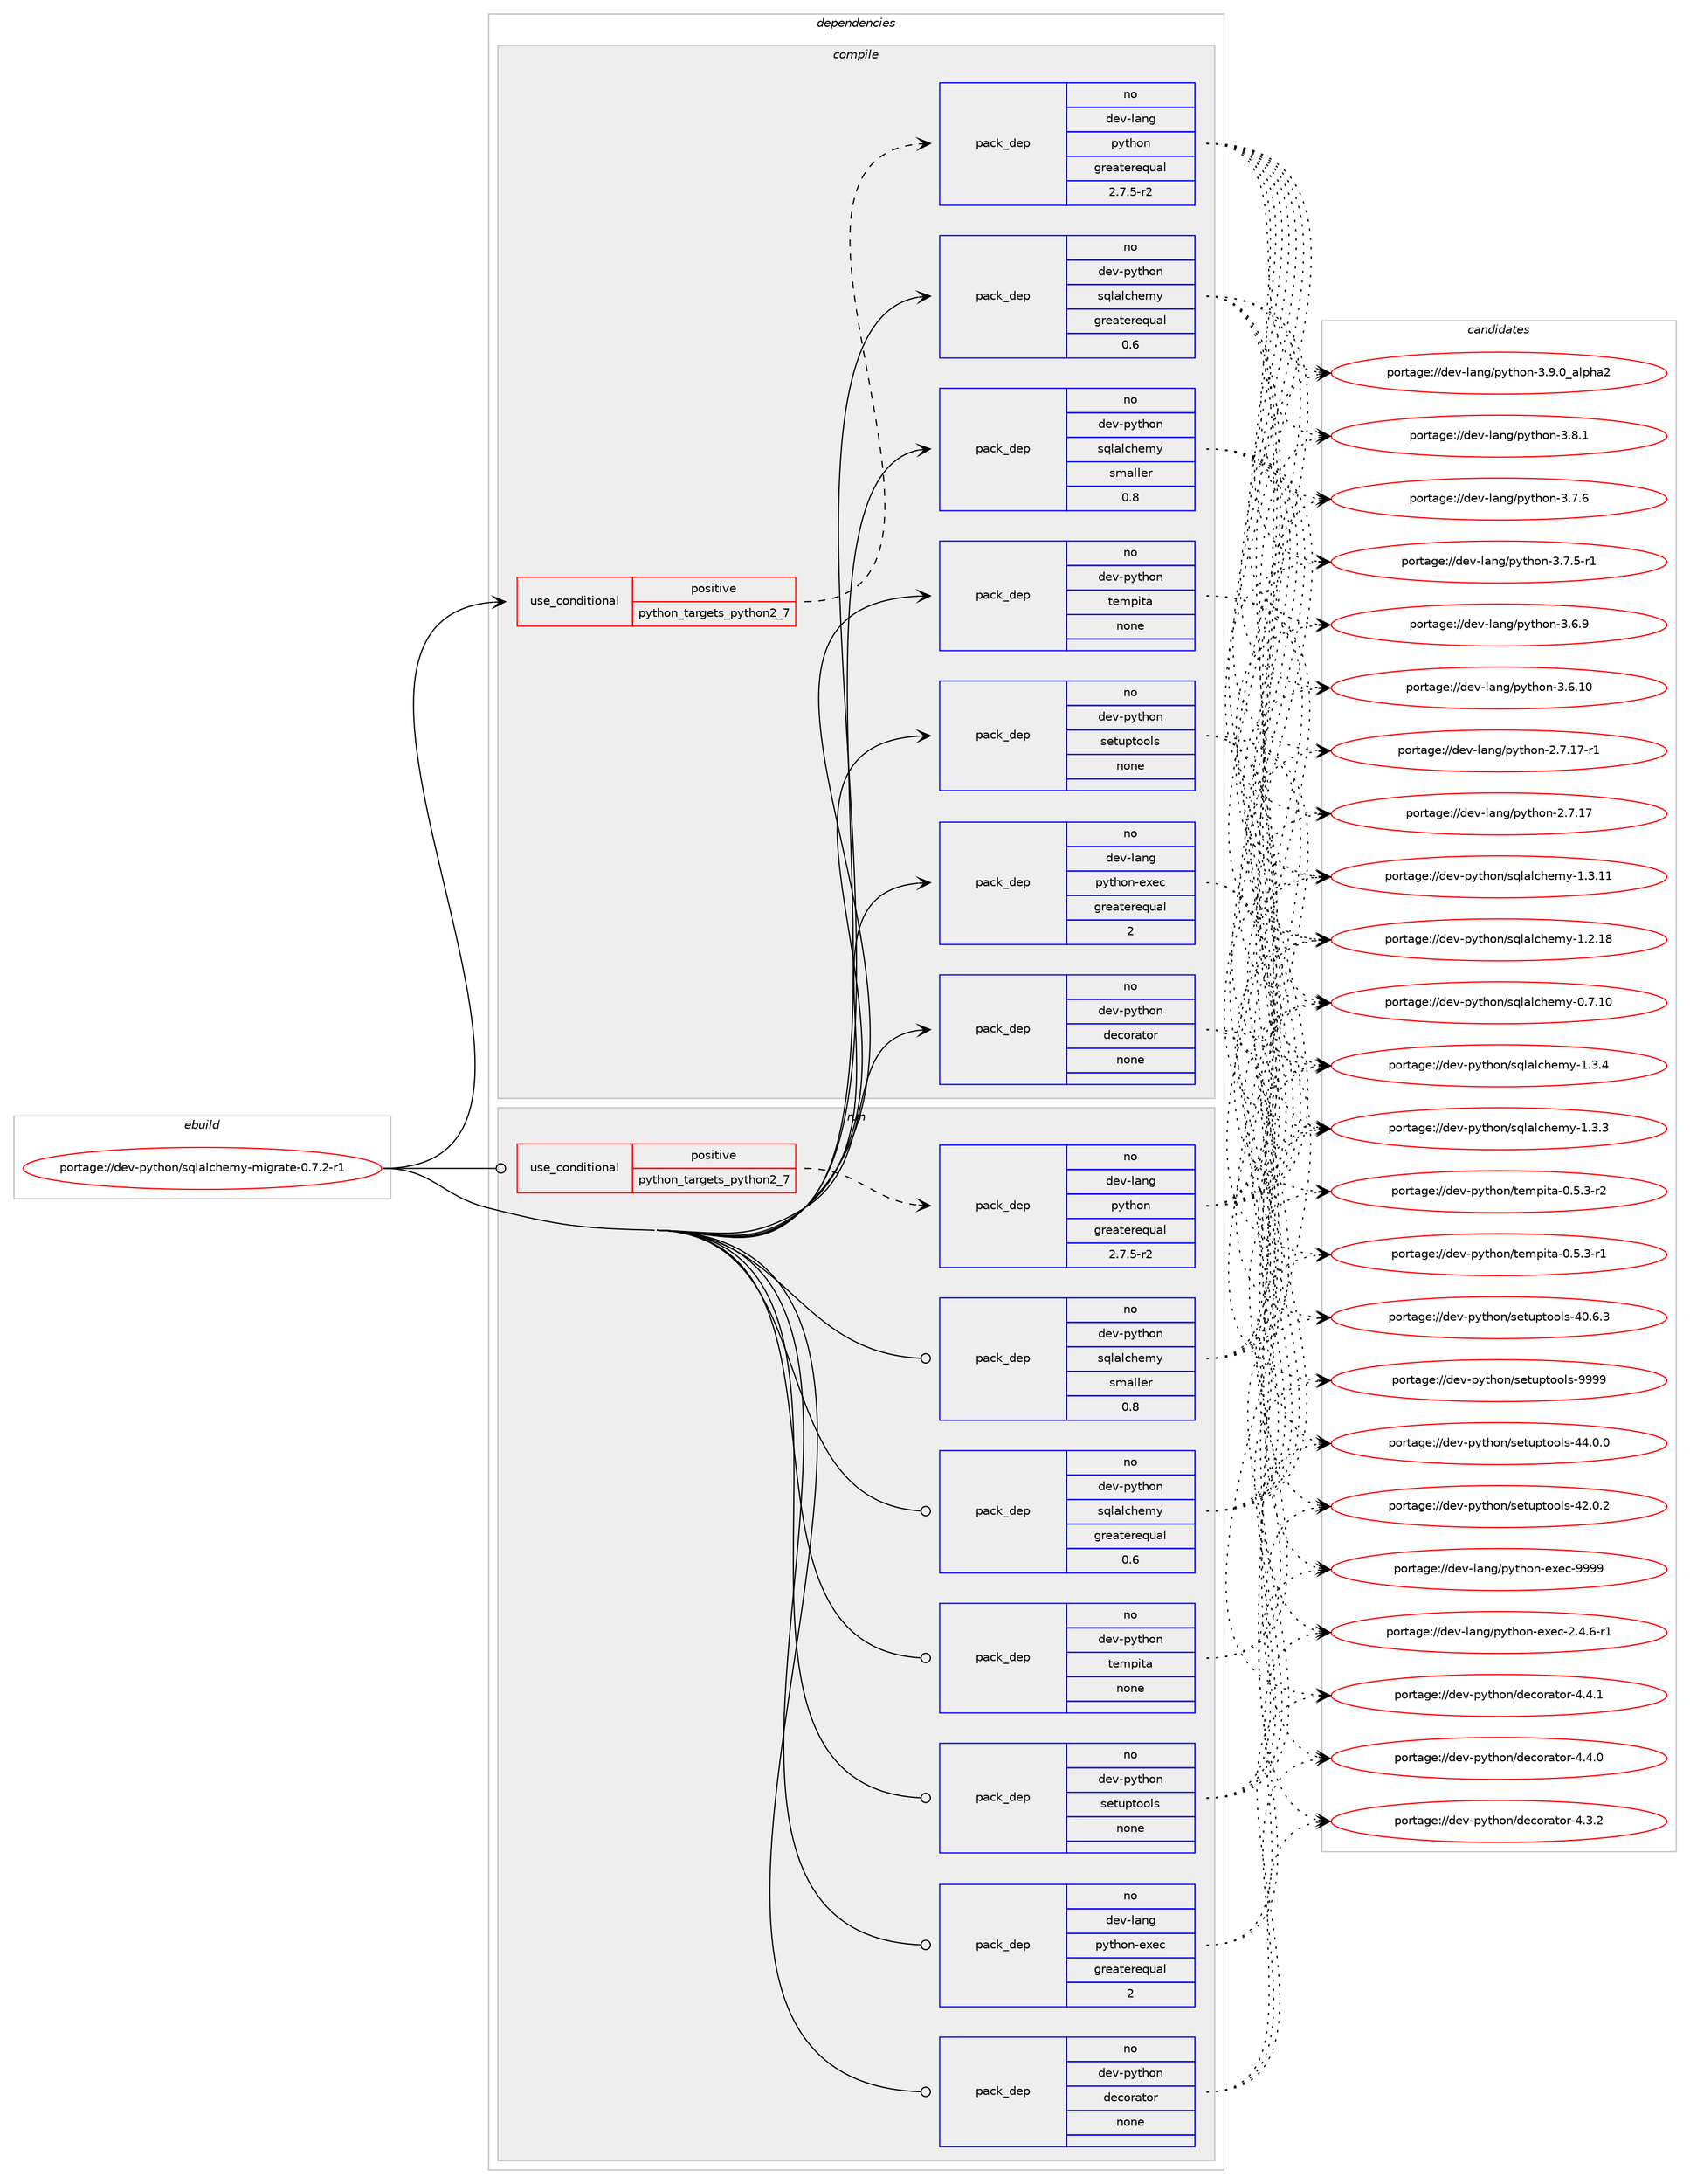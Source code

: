 digraph prolog {

# *************
# Graph options
# *************

newrank=true;
concentrate=true;
compound=true;
graph [rankdir=LR,fontname=Helvetica,fontsize=10,ranksep=1.5];#, ranksep=2.5, nodesep=0.2];
edge  [arrowhead=vee];
node  [fontname=Helvetica,fontsize=10];

# **********
# The ebuild
# **********

subgraph cluster_leftcol {
color=gray;
label=<<i>ebuild</i>>;
id [label="portage://dev-python/sqlalchemy-migrate-0.7.2-r1", color=red, width=4, href="../dev-python/sqlalchemy-migrate-0.7.2-r1.svg"];
}

# ****************
# The dependencies
# ****************

subgraph cluster_midcol {
color=gray;
label=<<i>dependencies</i>>;
subgraph cluster_compile {
fillcolor="#eeeeee";
style=filled;
label=<<i>compile</i>>;
subgraph cond105427 {
dependency423924 [label=<<TABLE BORDER="0" CELLBORDER="1" CELLSPACING="0" CELLPADDING="4"><TR><TD ROWSPAN="3" CELLPADDING="10">use_conditional</TD></TR><TR><TD>positive</TD></TR><TR><TD>python_targets_python2_7</TD></TR></TABLE>>, shape=none, color=red];
subgraph pack313599 {
dependency423925 [label=<<TABLE BORDER="0" CELLBORDER="1" CELLSPACING="0" CELLPADDING="4" WIDTH="220"><TR><TD ROWSPAN="6" CELLPADDING="30">pack_dep</TD></TR><TR><TD WIDTH="110">no</TD></TR><TR><TD>dev-lang</TD></TR><TR><TD>python</TD></TR><TR><TD>greaterequal</TD></TR><TR><TD>2.7.5-r2</TD></TR></TABLE>>, shape=none, color=blue];
}
dependency423924:e -> dependency423925:w [weight=20,style="dashed",arrowhead="vee"];
}
id:e -> dependency423924:w [weight=20,style="solid",arrowhead="vee"];
subgraph pack313600 {
dependency423926 [label=<<TABLE BORDER="0" CELLBORDER="1" CELLSPACING="0" CELLPADDING="4" WIDTH="220"><TR><TD ROWSPAN="6" CELLPADDING="30">pack_dep</TD></TR><TR><TD WIDTH="110">no</TD></TR><TR><TD>dev-lang</TD></TR><TR><TD>python-exec</TD></TR><TR><TD>greaterequal</TD></TR><TR><TD>2</TD></TR></TABLE>>, shape=none, color=blue];
}
id:e -> dependency423926:w [weight=20,style="solid",arrowhead="vee"];
subgraph pack313601 {
dependency423927 [label=<<TABLE BORDER="0" CELLBORDER="1" CELLSPACING="0" CELLPADDING="4" WIDTH="220"><TR><TD ROWSPAN="6" CELLPADDING="30">pack_dep</TD></TR><TR><TD WIDTH="110">no</TD></TR><TR><TD>dev-python</TD></TR><TR><TD>decorator</TD></TR><TR><TD>none</TD></TR><TR><TD></TD></TR></TABLE>>, shape=none, color=blue];
}
id:e -> dependency423927:w [weight=20,style="solid",arrowhead="vee"];
subgraph pack313602 {
dependency423928 [label=<<TABLE BORDER="0" CELLBORDER="1" CELLSPACING="0" CELLPADDING="4" WIDTH="220"><TR><TD ROWSPAN="6" CELLPADDING="30">pack_dep</TD></TR><TR><TD WIDTH="110">no</TD></TR><TR><TD>dev-python</TD></TR><TR><TD>setuptools</TD></TR><TR><TD>none</TD></TR><TR><TD></TD></TR></TABLE>>, shape=none, color=blue];
}
id:e -> dependency423928:w [weight=20,style="solid",arrowhead="vee"];
subgraph pack313603 {
dependency423929 [label=<<TABLE BORDER="0" CELLBORDER="1" CELLSPACING="0" CELLPADDING="4" WIDTH="220"><TR><TD ROWSPAN="6" CELLPADDING="30">pack_dep</TD></TR><TR><TD WIDTH="110">no</TD></TR><TR><TD>dev-python</TD></TR><TR><TD>sqlalchemy</TD></TR><TR><TD>greaterequal</TD></TR><TR><TD>0.6</TD></TR></TABLE>>, shape=none, color=blue];
}
id:e -> dependency423929:w [weight=20,style="solid",arrowhead="vee"];
subgraph pack313604 {
dependency423930 [label=<<TABLE BORDER="0" CELLBORDER="1" CELLSPACING="0" CELLPADDING="4" WIDTH="220"><TR><TD ROWSPAN="6" CELLPADDING="30">pack_dep</TD></TR><TR><TD WIDTH="110">no</TD></TR><TR><TD>dev-python</TD></TR><TR><TD>sqlalchemy</TD></TR><TR><TD>smaller</TD></TR><TR><TD>0.8</TD></TR></TABLE>>, shape=none, color=blue];
}
id:e -> dependency423930:w [weight=20,style="solid",arrowhead="vee"];
subgraph pack313605 {
dependency423931 [label=<<TABLE BORDER="0" CELLBORDER="1" CELLSPACING="0" CELLPADDING="4" WIDTH="220"><TR><TD ROWSPAN="6" CELLPADDING="30">pack_dep</TD></TR><TR><TD WIDTH="110">no</TD></TR><TR><TD>dev-python</TD></TR><TR><TD>tempita</TD></TR><TR><TD>none</TD></TR><TR><TD></TD></TR></TABLE>>, shape=none, color=blue];
}
id:e -> dependency423931:w [weight=20,style="solid",arrowhead="vee"];
}
subgraph cluster_compileandrun {
fillcolor="#eeeeee";
style=filled;
label=<<i>compile and run</i>>;
}
subgraph cluster_run {
fillcolor="#eeeeee";
style=filled;
label=<<i>run</i>>;
subgraph cond105428 {
dependency423932 [label=<<TABLE BORDER="0" CELLBORDER="1" CELLSPACING="0" CELLPADDING="4"><TR><TD ROWSPAN="3" CELLPADDING="10">use_conditional</TD></TR><TR><TD>positive</TD></TR><TR><TD>python_targets_python2_7</TD></TR></TABLE>>, shape=none, color=red];
subgraph pack313606 {
dependency423933 [label=<<TABLE BORDER="0" CELLBORDER="1" CELLSPACING="0" CELLPADDING="4" WIDTH="220"><TR><TD ROWSPAN="6" CELLPADDING="30">pack_dep</TD></TR><TR><TD WIDTH="110">no</TD></TR><TR><TD>dev-lang</TD></TR><TR><TD>python</TD></TR><TR><TD>greaterequal</TD></TR><TR><TD>2.7.5-r2</TD></TR></TABLE>>, shape=none, color=blue];
}
dependency423932:e -> dependency423933:w [weight=20,style="dashed",arrowhead="vee"];
}
id:e -> dependency423932:w [weight=20,style="solid",arrowhead="odot"];
subgraph pack313607 {
dependency423934 [label=<<TABLE BORDER="0" CELLBORDER="1" CELLSPACING="0" CELLPADDING="4" WIDTH="220"><TR><TD ROWSPAN="6" CELLPADDING="30">pack_dep</TD></TR><TR><TD WIDTH="110">no</TD></TR><TR><TD>dev-lang</TD></TR><TR><TD>python-exec</TD></TR><TR><TD>greaterequal</TD></TR><TR><TD>2</TD></TR></TABLE>>, shape=none, color=blue];
}
id:e -> dependency423934:w [weight=20,style="solid",arrowhead="odot"];
subgraph pack313608 {
dependency423935 [label=<<TABLE BORDER="0" CELLBORDER="1" CELLSPACING="0" CELLPADDING="4" WIDTH="220"><TR><TD ROWSPAN="6" CELLPADDING="30">pack_dep</TD></TR><TR><TD WIDTH="110">no</TD></TR><TR><TD>dev-python</TD></TR><TR><TD>decorator</TD></TR><TR><TD>none</TD></TR><TR><TD></TD></TR></TABLE>>, shape=none, color=blue];
}
id:e -> dependency423935:w [weight=20,style="solid",arrowhead="odot"];
subgraph pack313609 {
dependency423936 [label=<<TABLE BORDER="0" CELLBORDER="1" CELLSPACING="0" CELLPADDING="4" WIDTH="220"><TR><TD ROWSPAN="6" CELLPADDING="30">pack_dep</TD></TR><TR><TD WIDTH="110">no</TD></TR><TR><TD>dev-python</TD></TR><TR><TD>setuptools</TD></TR><TR><TD>none</TD></TR><TR><TD></TD></TR></TABLE>>, shape=none, color=blue];
}
id:e -> dependency423936:w [weight=20,style="solid",arrowhead="odot"];
subgraph pack313610 {
dependency423937 [label=<<TABLE BORDER="0" CELLBORDER="1" CELLSPACING="0" CELLPADDING="4" WIDTH="220"><TR><TD ROWSPAN="6" CELLPADDING="30">pack_dep</TD></TR><TR><TD WIDTH="110">no</TD></TR><TR><TD>dev-python</TD></TR><TR><TD>sqlalchemy</TD></TR><TR><TD>greaterequal</TD></TR><TR><TD>0.6</TD></TR></TABLE>>, shape=none, color=blue];
}
id:e -> dependency423937:w [weight=20,style="solid",arrowhead="odot"];
subgraph pack313611 {
dependency423938 [label=<<TABLE BORDER="0" CELLBORDER="1" CELLSPACING="0" CELLPADDING="4" WIDTH="220"><TR><TD ROWSPAN="6" CELLPADDING="30">pack_dep</TD></TR><TR><TD WIDTH="110">no</TD></TR><TR><TD>dev-python</TD></TR><TR><TD>sqlalchemy</TD></TR><TR><TD>smaller</TD></TR><TR><TD>0.8</TD></TR></TABLE>>, shape=none, color=blue];
}
id:e -> dependency423938:w [weight=20,style="solid",arrowhead="odot"];
subgraph pack313612 {
dependency423939 [label=<<TABLE BORDER="0" CELLBORDER="1" CELLSPACING="0" CELLPADDING="4" WIDTH="220"><TR><TD ROWSPAN="6" CELLPADDING="30">pack_dep</TD></TR><TR><TD WIDTH="110">no</TD></TR><TR><TD>dev-python</TD></TR><TR><TD>tempita</TD></TR><TR><TD>none</TD></TR><TR><TD></TD></TR></TABLE>>, shape=none, color=blue];
}
id:e -> dependency423939:w [weight=20,style="solid",arrowhead="odot"];
}
}

# **************
# The candidates
# **************

subgraph cluster_choices {
rank=same;
color=gray;
label=<<i>candidates</i>>;

subgraph choice313599 {
color=black;
nodesep=1;
choice10010111845108971101034711212111610411111045514657464895971081121049750 [label="portage://dev-lang/python-3.9.0_alpha2", color=red, width=4,href="../dev-lang/python-3.9.0_alpha2.svg"];
choice100101118451089711010347112121116104111110455146564649 [label="portage://dev-lang/python-3.8.1", color=red, width=4,href="../dev-lang/python-3.8.1.svg"];
choice100101118451089711010347112121116104111110455146554654 [label="portage://dev-lang/python-3.7.6", color=red, width=4,href="../dev-lang/python-3.7.6.svg"];
choice1001011184510897110103471121211161041111104551465546534511449 [label="portage://dev-lang/python-3.7.5-r1", color=red, width=4,href="../dev-lang/python-3.7.5-r1.svg"];
choice100101118451089711010347112121116104111110455146544657 [label="portage://dev-lang/python-3.6.9", color=red, width=4,href="../dev-lang/python-3.6.9.svg"];
choice10010111845108971101034711212111610411111045514654464948 [label="portage://dev-lang/python-3.6.10", color=red, width=4,href="../dev-lang/python-3.6.10.svg"];
choice100101118451089711010347112121116104111110455046554649554511449 [label="portage://dev-lang/python-2.7.17-r1", color=red, width=4,href="../dev-lang/python-2.7.17-r1.svg"];
choice10010111845108971101034711212111610411111045504655464955 [label="portage://dev-lang/python-2.7.17", color=red, width=4,href="../dev-lang/python-2.7.17.svg"];
dependency423925:e -> choice10010111845108971101034711212111610411111045514657464895971081121049750:w [style=dotted,weight="100"];
dependency423925:e -> choice100101118451089711010347112121116104111110455146564649:w [style=dotted,weight="100"];
dependency423925:e -> choice100101118451089711010347112121116104111110455146554654:w [style=dotted,weight="100"];
dependency423925:e -> choice1001011184510897110103471121211161041111104551465546534511449:w [style=dotted,weight="100"];
dependency423925:e -> choice100101118451089711010347112121116104111110455146544657:w [style=dotted,weight="100"];
dependency423925:e -> choice10010111845108971101034711212111610411111045514654464948:w [style=dotted,weight="100"];
dependency423925:e -> choice100101118451089711010347112121116104111110455046554649554511449:w [style=dotted,weight="100"];
dependency423925:e -> choice10010111845108971101034711212111610411111045504655464955:w [style=dotted,weight="100"];
}
subgraph choice313600 {
color=black;
nodesep=1;
choice10010111845108971101034711212111610411111045101120101994557575757 [label="portage://dev-lang/python-exec-9999", color=red, width=4,href="../dev-lang/python-exec-9999.svg"];
choice10010111845108971101034711212111610411111045101120101994550465246544511449 [label="portage://dev-lang/python-exec-2.4.6-r1", color=red, width=4,href="../dev-lang/python-exec-2.4.6-r1.svg"];
dependency423926:e -> choice10010111845108971101034711212111610411111045101120101994557575757:w [style=dotted,weight="100"];
dependency423926:e -> choice10010111845108971101034711212111610411111045101120101994550465246544511449:w [style=dotted,weight="100"];
}
subgraph choice313601 {
color=black;
nodesep=1;
choice10010111845112121116104111110471001019911111497116111114455246524649 [label="portage://dev-python/decorator-4.4.1", color=red, width=4,href="../dev-python/decorator-4.4.1.svg"];
choice10010111845112121116104111110471001019911111497116111114455246524648 [label="portage://dev-python/decorator-4.4.0", color=red, width=4,href="../dev-python/decorator-4.4.0.svg"];
choice10010111845112121116104111110471001019911111497116111114455246514650 [label="portage://dev-python/decorator-4.3.2", color=red, width=4,href="../dev-python/decorator-4.3.2.svg"];
dependency423927:e -> choice10010111845112121116104111110471001019911111497116111114455246524649:w [style=dotted,weight="100"];
dependency423927:e -> choice10010111845112121116104111110471001019911111497116111114455246524648:w [style=dotted,weight="100"];
dependency423927:e -> choice10010111845112121116104111110471001019911111497116111114455246514650:w [style=dotted,weight="100"];
}
subgraph choice313602 {
color=black;
nodesep=1;
choice10010111845112121116104111110471151011161171121161111111081154557575757 [label="portage://dev-python/setuptools-9999", color=red, width=4,href="../dev-python/setuptools-9999.svg"];
choice100101118451121211161041111104711510111611711211611111110811545525246484648 [label="portage://dev-python/setuptools-44.0.0", color=red, width=4,href="../dev-python/setuptools-44.0.0.svg"];
choice100101118451121211161041111104711510111611711211611111110811545525046484650 [label="portage://dev-python/setuptools-42.0.2", color=red, width=4,href="../dev-python/setuptools-42.0.2.svg"];
choice100101118451121211161041111104711510111611711211611111110811545524846544651 [label="portage://dev-python/setuptools-40.6.3", color=red, width=4,href="../dev-python/setuptools-40.6.3.svg"];
dependency423928:e -> choice10010111845112121116104111110471151011161171121161111111081154557575757:w [style=dotted,weight="100"];
dependency423928:e -> choice100101118451121211161041111104711510111611711211611111110811545525246484648:w [style=dotted,weight="100"];
dependency423928:e -> choice100101118451121211161041111104711510111611711211611111110811545525046484650:w [style=dotted,weight="100"];
dependency423928:e -> choice100101118451121211161041111104711510111611711211611111110811545524846544651:w [style=dotted,weight="100"];
}
subgraph choice313603 {
color=black;
nodesep=1;
choice10010111845112121116104111110471151131089710899104101109121454946514652 [label="portage://dev-python/sqlalchemy-1.3.4", color=red, width=4,href="../dev-python/sqlalchemy-1.3.4.svg"];
choice10010111845112121116104111110471151131089710899104101109121454946514651 [label="portage://dev-python/sqlalchemy-1.3.3", color=red, width=4,href="../dev-python/sqlalchemy-1.3.3.svg"];
choice1001011184511212111610411111047115113108971089910410110912145494651464949 [label="portage://dev-python/sqlalchemy-1.3.11", color=red, width=4,href="../dev-python/sqlalchemy-1.3.11.svg"];
choice1001011184511212111610411111047115113108971089910410110912145494650464956 [label="portage://dev-python/sqlalchemy-1.2.18", color=red, width=4,href="../dev-python/sqlalchemy-1.2.18.svg"];
choice1001011184511212111610411111047115113108971089910410110912145484655464948 [label="portage://dev-python/sqlalchemy-0.7.10", color=red, width=4,href="../dev-python/sqlalchemy-0.7.10.svg"];
dependency423929:e -> choice10010111845112121116104111110471151131089710899104101109121454946514652:w [style=dotted,weight="100"];
dependency423929:e -> choice10010111845112121116104111110471151131089710899104101109121454946514651:w [style=dotted,weight="100"];
dependency423929:e -> choice1001011184511212111610411111047115113108971089910410110912145494651464949:w [style=dotted,weight="100"];
dependency423929:e -> choice1001011184511212111610411111047115113108971089910410110912145494650464956:w [style=dotted,weight="100"];
dependency423929:e -> choice1001011184511212111610411111047115113108971089910410110912145484655464948:w [style=dotted,weight="100"];
}
subgraph choice313604 {
color=black;
nodesep=1;
choice10010111845112121116104111110471151131089710899104101109121454946514652 [label="portage://dev-python/sqlalchemy-1.3.4", color=red, width=4,href="../dev-python/sqlalchemy-1.3.4.svg"];
choice10010111845112121116104111110471151131089710899104101109121454946514651 [label="portage://dev-python/sqlalchemy-1.3.3", color=red, width=4,href="../dev-python/sqlalchemy-1.3.3.svg"];
choice1001011184511212111610411111047115113108971089910410110912145494651464949 [label="portage://dev-python/sqlalchemy-1.3.11", color=red, width=4,href="../dev-python/sqlalchemy-1.3.11.svg"];
choice1001011184511212111610411111047115113108971089910410110912145494650464956 [label="portage://dev-python/sqlalchemy-1.2.18", color=red, width=4,href="../dev-python/sqlalchemy-1.2.18.svg"];
choice1001011184511212111610411111047115113108971089910410110912145484655464948 [label="portage://dev-python/sqlalchemy-0.7.10", color=red, width=4,href="../dev-python/sqlalchemy-0.7.10.svg"];
dependency423930:e -> choice10010111845112121116104111110471151131089710899104101109121454946514652:w [style=dotted,weight="100"];
dependency423930:e -> choice10010111845112121116104111110471151131089710899104101109121454946514651:w [style=dotted,weight="100"];
dependency423930:e -> choice1001011184511212111610411111047115113108971089910410110912145494651464949:w [style=dotted,weight="100"];
dependency423930:e -> choice1001011184511212111610411111047115113108971089910410110912145494650464956:w [style=dotted,weight="100"];
dependency423930:e -> choice1001011184511212111610411111047115113108971089910410110912145484655464948:w [style=dotted,weight="100"];
}
subgraph choice313605 {
color=black;
nodesep=1;
choice1001011184511212111610411111047116101109112105116974548465346514511450 [label="portage://dev-python/tempita-0.5.3-r2", color=red, width=4,href="../dev-python/tempita-0.5.3-r2.svg"];
choice1001011184511212111610411111047116101109112105116974548465346514511449 [label="portage://dev-python/tempita-0.5.3-r1", color=red, width=4,href="../dev-python/tempita-0.5.3-r1.svg"];
dependency423931:e -> choice1001011184511212111610411111047116101109112105116974548465346514511450:w [style=dotted,weight="100"];
dependency423931:e -> choice1001011184511212111610411111047116101109112105116974548465346514511449:w [style=dotted,weight="100"];
}
subgraph choice313606 {
color=black;
nodesep=1;
choice10010111845108971101034711212111610411111045514657464895971081121049750 [label="portage://dev-lang/python-3.9.0_alpha2", color=red, width=4,href="../dev-lang/python-3.9.0_alpha2.svg"];
choice100101118451089711010347112121116104111110455146564649 [label="portage://dev-lang/python-3.8.1", color=red, width=4,href="../dev-lang/python-3.8.1.svg"];
choice100101118451089711010347112121116104111110455146554654 [label="portage://dev-lang/python-3.7.6", color=red, width=4,href="../dev-lang/python-3.7.6.svg"];
choice1001011184510897110103471121211161041111104551465546534511449 [label="portage://dev-lang/python-3.7.5-r1", color=red, width=4,href="../dev-lang/python-3.7.5-r1.svg"];
choice100101118451089711010347112121116104111110455146544657 [label="portage://dev-lang/python-3.6.9", color=red, width=4,href="../dev-lang/python-3.6.9.svg"];
choice10010111845108971101034711212111610411111045514654464948 [label="portage://dev-lang/python-3.6.10", color=red, width=4,href="../dev-lang/python-3.6.10.svg"];
choice100101118451089711010347112121116104111110455046554649554511449 [label="portage://dev-lang/python-2.7.17-r1", color=red, width=4,href="../dev-lang/python-2.7.17-r1.svg"];
choice10010111845108971101034711212111610411111045504655464955 [label="portage://dev-lang/python-2.7.17", color=red, width=4,href="../dev-lang/python-2.7.17.svg"];
dependency423933:e -> choice10010111845108971101034711212111610411111045514657464895971081121049750:w [style=dotted,weight="100"];
dependency423933:e -> choice100101118451089711010347112121116104111110455146564649:w [style=dotted,weight="100"];
dependency423933:e -> choice100101118451089711010347112121116104111110455146554654:w [style=dotted,weight="100"];
dependency423933:e -> choice1001011184510897110103471121211161041111104551465546534511449:w [style=dotted,weight="100"];
dependency423933:e -> choice100101118451089711010347112121116104111110455146544657:w [style=dotted,weight="100"];
dependency423933:e -> choice10010111845108971101034711212111610411111045514654464948:w [style=dotted,weight="100"];
dependency423933:e -> choice100101118451089711010347112121116104111110455046554649554511449:w [style=dotted,weight="100"];
dependency423933:e -> choice10010111845108971101034711212111610411111045504655464955:w [style=dotted,weight="100"];
}
subgraph choice313607 {
color=black;
nodesep=1;
choice10010111845108971101034711212111610411111045101120101994557575757 [label="portage://dev-lang/python-exec-9999", color=red, width=4,href="../dev-lang/python-exec-9999.svg"];
choice10010111845108971101034711212111610411111045101120101994550465246544511449 [label="portage://dev-lang/python-exec-2.4.6-r1", color=red, width=4,href="../dev-lang/python-exec-2.4.6-r1.svg"];
dependency423934:e -> choice10010111845108971101034711212111610411111045101120101994557575757:w [style=dotted,weight="100"];
dependency423934:e -> choice10010111845108971101034711212111610411111045101120101994550465246544511449:w [style=dotted,weight="100"];
}
subgraph choice313608 {
color=black;
nodesep=1;
choice10010111845112121116104111110471001019911111497116111114455246524649 [label="portage://dev-python/decorator-4.4.1", color=red, width=4,href="../dev-python/decorator-4.4.1.svg"];
choice10010111845112121116104111110471001019911111497116111114455246524648 [label="portage://dev-python/decorator-4.4.0", color=red, width=4,href="../dev-python/decorator-4.4.0.svg"];
choice10010111845112121116104111110471001019911111497116111114455246514650 [label="portage://dev-python/decorator-4.3.2", color=red, width=4,href="../dev-python/decorator-4.3.2.svg"];
dependency423935:e -> choice10010111845112121116104111110471001019911111497116111114455246524649:w [style=dotted,weight="100"];
dependency423935:e -> choice10010111845112121116104111110471001019911111497116111114455246524648:w [style=dotted,weight="100"];
dependency423935:e -> choice10010111845112121116104111110471001019911111497116111114455246514650:w [style=dotted,weight="100"];
}
subgraph choice313609 {
color=black;
nodesep=1;
choice10010111845112121116104111110471151011161171121161111111081154557575757 [label="portage://dev-python/setuptools-9999", color=red, width=4,href="../dev-python/setuptools-9999.svg"];
choice100101118451121211161041111104711510111611711211611111110811545525246484648 [label="portage://dev-python/setuptools-44.0.0", color=red, width=4,href="../dev-python/setuptools-44.0.0.svg"];
choice100101118451121211161041111104711510111611711211611111110811545525046484650 [label="portage://dev-python/setuptools-42.0.2", color=red, width=4,href="../dev-python/setuptools-42.0.2.svg"];
choice100101118451121211161041111104711510111611711211611111110811545524846544651 [label="portage://dev-python/setuptools-40.6.3", color=red, width=4,href="../dev-python/setuptools-40.6.3.svg"];
dependency423936:e -> choice10010111845112121116104111110471151011161171121161111111081154557575757:w [style=dotted,weight="100"];
dependency423936:e -> choice100101118451121211161041111104711510111611711211611111110811545525246484648:w [style=dotted,weight="100"];
dependency423936:e -> choice100101118451121211161041111104711510111611711211611111110811545525046484650:w [style=dotted,weight="100"];
dependency423936:e -> choice100101118451121211161041111104711510111611711211611111110811545524846544651:w [style=dotted,weight="100"];
}
subgraph choice313610 {
color=black;
nodesep=1;
choice10010111845112121116104111110471151131089710899104101109121454946514652 [label="portage://dev-python/sqlalchemy-1.3.4", color=red, width=4,href="../dev-python/sqlalchemy-1.3.4.svg"];
choice10010111845112121116104111110471151131089710899104101109121454946514651 [label="portage://dev-python/sqlalchemy-1.3.3", color=red, width=4,href="../dev-python/sqlalchemy-1.3.3.svg"];
choice1001011184511212111610411111047115113108971089910410110912145494651464949 [label="portage://dev-python/sqlalchemy-1.3.11", color=red, width=4,href="../dev-python/sqlalchemy-1.3.11.svg"];
choice1001011184511212111610411111047115113108971089910410110912145494650464956 [label="portage://dev-python/sqlalchemy-1.2.18", color=red, width=4,href="../dev-python/sqlalchemy-1.2.18.svg"];
choice1001011184511212111610411111047115113108971089910410110912145484655464948 [label="portage://dev-python/sqlalchemy-0.7.10", color=red, width=4,href="../dev-python/sqlalchemy-0.7.10.svg"];
dependency423937:e -> choice10010111845112121116104111110471151131089710899104101109121454946514652:w [style=dotted,weight="100"];
dependency423937:e -> choice10010111845112121116104111110471151131089710899104101109121454946514651:w [style=dotted,weight="100"];
dependency423937:e -> choice1001011184511212111610411111047115113108971089910410110912145494651464949:w [style=dotted,weight="100"];
dependency423937:e -> choice1001011184511212111610411111047115113108971089910410110912145494650464956:w [style=dotted,weight="100"];
dependency423937:e -> choice1001011184511212111610411111047115113108971089910410110912145484655464948:w [style=dotted,weight="100"];
}
subgraph choice313611 {
color=black;
nodesep=1;
choice10010111845112121116104111110471151131089710899104101109121454946514652 [label="portage://dev-python/sqlalchemy-1.3.4", color=red, width=4,href="../dev-python/sqlalchemy-1.3.4.svg"];
choice10010111845112121116104111110471151131089710899104101109121454946514651 [label="portage://dev-python/sqlalchemy-1.3.3", color=red, width=4,href="../dev-python/sqlalchemy-1.3.3.svg"];
choice1001011184511212111610411111047115113108971089910410110912145494651464949 [label="portage://dev-python/sqlalchemy-1.3.11", color=red, width=4,href="../dev-python/sqlalchemy-1.3.11.svg"];
choice1001011184511212111610411111047115113108971089910410110912145494650464956 [label="portage://dev-python/sqlalchemy-1.2.18", color=red, width=4,href="../dev-python/sqlalchemy-1.2.18.svg"];
choice1001011184511212111610411111047115113108971089910410110912145484655464948 [label="portage://dev-python/sqlalchemy-0.7.10", color=red, width=4,href="../dev-python/sqlalchemy-0.7.10.svg"];
dependency423938:e -> choice10010111845112121116104111110471151131089710899104101109121454946514652:w [style=dotted,weight="100"];
dependency423938:e -> choice10010111845112121116104111110471151131089710899104101109121454946514651:w [style=dotted,weight="100"];
dependency423938:e -> choice1001011184511212111610411111047115113108971089910410110912145494651464949:w [style=dotted,weight="100"];
dependency423938:e -> choice1001011184511212111610411111047115113108971089910410110912145494650464956:w [style=dotted,weight="100"];
dependency423938:e -> choice1001011184511212111610411111047115113108971089910410110912145484655464948:w [style=dotted,weight="100"];
}
subgraph choice313612 {
color=black;
nodesep=1;
choice1001011184511212111610411111047116101109112105116974548465346514511450 [label="portage://dev-python/tempita-0.5.3-r2", color=red, width=4,href="../dev-python/tempita-0.5.3-r2.svg"];
choice1001011184511212111610411111047116101109112105116974548465346514511449 [label="portage://dev-python/tempita-0.5.3-r1", color=red, width=4,href="../dev-python/tempita-0.5.3-r1.svg"];
dependency423939:e -> choice1001011184511212111610411111047116101109112105116974548465346514511450:w [style=dotted,weight="100"];
dependency423939:e -> choice1001011184511212111610411111047116101109112105116974548465346514511449:w [style=dotted,weight="100"];
}
}

}
